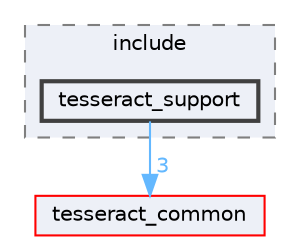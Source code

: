 digraph "tesseract_support/include/tesseract_support"
{
 // LATEX_PDF_SIZE
  bgcolor="transparent";
  edge [fontname=Helvetica,fontsize=10,labelfontname=Helvetica,labelfontsize=10];
  node [fontname=Helvetica,fontsize=10,shape=box,height=0.2,width=0.4];
  compound=true
  subgraph clusterdir_e53f281f509edc8e8e21ec43e00b31a1 {
    graph [ bgcolor="#edf0f7", pencolor="grey50", label="include", fontname=Helvetica,fontsize=10 style="filled,dashed", URL="dir_e53f281f509edc8e8e21ec43e00b31a1.html",tooltip=""]
  dir_3792498175995126b457934ebb73233b [label="tesseract_support", fillcolor="#edf0f7", color="grey25", style="filled,bold", URL="dir_3792498175995126b457934ebb73233b.html",tooltip=""];
  }
  dir_8430b83f3af685b4c96d298a32e9aa37 [label="tesseract_common", fillcolor="#edf0f7", color="red", style="filled", URL="dir_8430b83f3af685b4c96d298a32e9aa37.html",tooltip=""];
  dir_3792498175995126b457934ebb73233b->dir_8430b83f3af685b4c96d298a32e9aa37 [headlabel="3", labeldistance=1.5 headhref="dir_000094_000075.html" color="steelblue1" fontcolor="steelblue1"];
}
